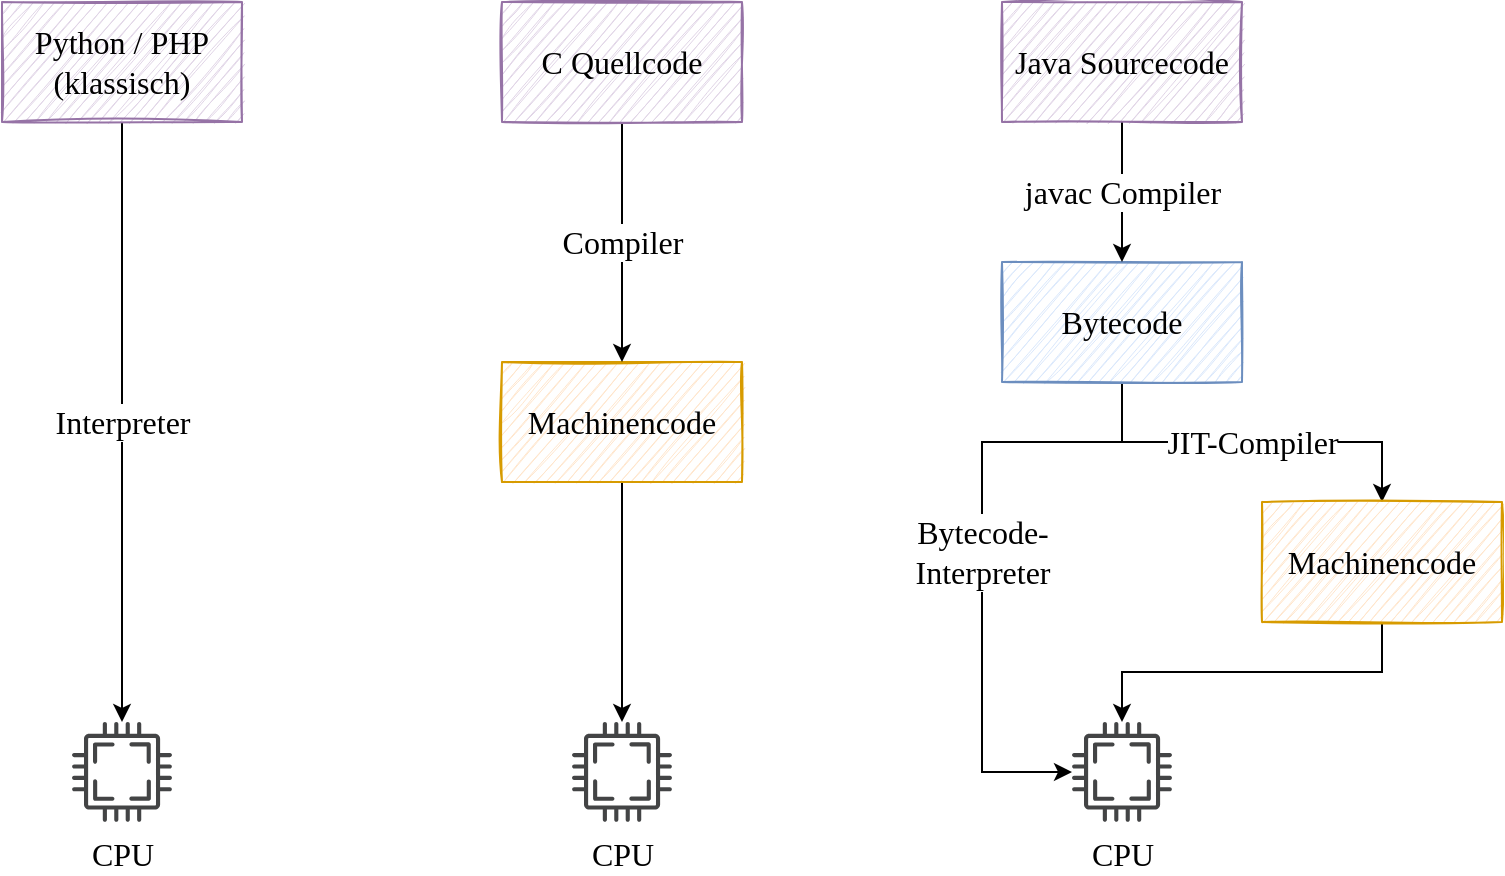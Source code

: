 <mxfile version="20.0.1" type="github">
  <diagram id="bkeCw8k-gttlSstKwu0c" name="Page-1">
    <mxGraphModel dx="964" dy="805" grid="1" gridSize="10" guides="1" tooltips="1" connect="1" arrows="1" fold="1" page="1" pageScale="1" pageWidth="827" pageHeight="1169" math="0" shadow="0">
      <root>
        <mxCell id="0" />
        <mxCell id="1" parent="0" />
        <mxCell id="R6XTG78PX4AQXP1k42IL-11" style="edgeStyle=orthogonalEdgeStyle;rounded=0;orthogonalLoop=1;jettySize=auto;html=1;exitX=0.5;exitY=1;exitDx=0;exitDy=0;fontSize=16;fontFamily=Comic Sans MS;" edge="1" parent="1" source="R6XTG78PX4AQXP1k42IL-2" target="R6XTG78PX4AQXP1k42IL-7">
          <mxGeometry relative="1" as="geometry" />
        </mxCell>
        <mxCell id="R6XTG78PX4AQXP1k42IL-2" value="Machinencode" style="rounded=0;whiteSpace=wrap;html=1;sketch=1;fillColor=#ffe6cc;strokeColor=#d79b00;fontSize=16;fontFamily=Comic Sans MS;" vertex="1" parent="1">
          <mxGeometry x="292" y="330" width="120" height="60" as="geometry" />
        </mxCell>
        <mxCell id="R6XTG78PX4AQXP1k42IL-16" value="JIT-Compiler" style="edgeStyle=orthogonalEdgeStyle;rounded=0;orthogonalLoop=1;jettySize=auto;html=1;exitX=0.5;exitY=1;exitDx=0;exitDy=0;entryX=0.5;entryY=0;entryDx=0;entryDy=0;fontSize=16;fontFamily=Comic Sans MS;" edge="1" parent="1" source="R6XTG78PX4AQXP1k42IL-3" target="R6XTG78PX4AQXP1k42IL-15">
          <mxGeometry relative="1" as="geometry">
            <Array as="points">
              <mxPoint x="602" y="370" />
              <mxPoint x="732" y="370" />
            </Array>
          </mxGeometry>
        </mxCell>
        <mxCell id="R6XTG78PX4AQXP1k42IL-19" value="Bytecode-&lt;br&gt;Interpreter" style="edgeStyle=orthogonalEdgeStyle;rounded=0;orthogonalLoop=1;jettySize=auto;html=1;exitX=0.5;exitY=1;exitDx=0;exitDy=0;fontSize=16;fontFamily=Comic Sans MS;" edge="1" parent="1" source="R6XTG78PX4AQXP1k42IL-3" target="R6XTG78PX4AQXP1k42IL-14">
          <mxGeometry relative="1" as="geometry">
            <mxPoint x="532" y="440" as="targetPoint" />
            <Array as="points">
              <mxPoint x="602" y="370" />
              <mxPoint x="532" y="370" />
              <mxPoint x="532" y="535" />
            </Array>
          </mxGeometry>
        </mxCell>
        <mxCell id="R6XTG78PX4AQXP1k42IL-3" value="Bytecode" style="rounded=0;whiteSpace=wrap;html=1;sketch=1;fillColor=#dae8fc;strokeColor=#6c8ebf;fontSize=16;fontFamily=Comic Sans MS;" vertex="1" parent="1">
          <mxGeometry x="542" y="280" width="120" height="60" as="geometry" />
        </mxCell>
        <mxCell id="R6XTG78PX4AQXP1k42IL-9" value="Compiler" style="edgeStyle=orthogonalEdgeStyle;rounded=0;orthogonalLoop=1;jettySize=auto;html=1;exitX=0.5;exitY=1;exitDx=0;exitDy=0;entryX=0.5;entryY=0;entryDx=0;entryDy=0;fontSize=16;fontFamily=Comic Sans MS;" edge="1" parent="1" source="R6XTG78PX4AQXP1k42IL-4" target="R6XTG78PX4AQXP1k42IL-2">
          <mxGeometry relative="1" as="geometry" />
        </mxCell>
        <mxCell id="R6XTG78PX4AQXP1k42IL-4" value="C Quellcode" style="rounded=0;whiteSpace=wrap;html=1;sketch=1;fillColor=#e1d5e7;strokeColor=#9673a6;fontSize=16;fontFamily=Comic Sans MS;" vertex="1" parent="1">
          <mxGeometry x="292" y="150" width="120" height="60" as="geometry" />
        </mxCell>
        <mxCell id="R6XTG78PX4AQXP1k42IL-7" value="CPU" style="sketch=0;pointerEvents=1;shadow=0;dashed=0;html=1;strokeColor=none;fillColor=#434445;aspect=fixed;labelPosition=center;verticalLabelPosition=bottom;verticalAlign=top;align=center;outlineConnect=0;shape=mxgraph.vvd.cpu;fontSize=16;fontFamily=Comic Sans MS;" vertex="1" parent="1">
          <mxGeometry x="327" y="510" width="50" height="50" as="geometry" />
        </mxCell>
        <mxCell id="R6XTG78PX4AQXP1k42IL-13" value="javac Compiler" style="edgeStyle=orthogonalEdgeStyle;rounded=0;orthogonalLoop=1;jettySize=auto;html=1;exitX=0.5;exitY=1;exitDx=0;exitDy=0;fontSize=16;fontFamily=Comic Sans MS;" edge="1" parent="1" source="R6XTG78PX4AQXP1k42IL-12" target="R6XTG78PX4AQXP1k42IL-3">
          <mxGeometry relative="1" as="geometry" />
        </mxCell>
        <mxCell id="R6XTG78PX4AQXP1k42IL-12" value="Java Sourcecode" style="rounded=0;whiteSpace=wrap;html=1;sketch=1;fillColor=#e1d5e7;strokeColor=#9673a6;fontSize=16;fontFamily=Comic Sans MS;" vertex="1" parent="1">
          <mxGeometry x="542" y="150" width="120" height="60" as="geometry" />
        </mxCell>
        <mxCell id="R6XTG78PX4AQXP1k42IL-14" value="CPU" style="sketch=0;pointerEvents=1;shadow=0;dashed=0;html=1;strokeColor=none;fillColor=#434445;aspect=fixed;labelPosition=center;verticalLabelPosition=bottom;verticalAlign=top;align=center;outlineConnect=0;shape=mxgraph.vvd.cpu;fontSize=16;fontFamily=Comic Sans MS;" vertex="1" parent="1">
          <mxGeometry x="577" y="510" width="50" height="50" as="geometry" />
        </mxCell>
        <mxCell id="R6XTG78PX4AQXP1k42IL-17" style="edgeStyle=orthogonalEdgeStyle;rounded=0;orthogonalLoop=1;jettySize=auto;html=1;exitX=0.5;exitY=1;exitDx=0;exitDy=0;fontSize=16;fontFamily=Comic Sans MS;" edge="1" parent="1" source="R6XTG78PX4AQXP1k42IL-15" target="R6XTG78PX4AQXP1k42IL-14">
          <mxGeometry relative="1" as="geometry" />
        </mxCell>
        <mxCell id="R6XTG78PX4AQXP1k42IL-15" value="Machinencode" style="rounded=0;whiteSpace=wrap;html=1;sketch=1;fillColor=#ffe6cc;strokeColor=#d79b00;fontSize=16;fontFamily=Comic Sans MS;" vertex="1" parent="1">
          <mxGeometry x="672" y="400" width="120" height="60" as="geometry" />
        </mxCell>
        <mxCell id="R6XTG78PX4AQXP1k42IL-22" value="Interpreter" style="edgeStyle=orthogonalEdgeStyle;rounded=0;orthogonalLoop=1;jettySize=auto;html=1;exitX=0.5;exitY=1;exitDx=0;exitDy=0;fontSize=16;fontFamily=Comic Sans MS;" edge="1" parent="1" source="R6XTG78PX4AQXP1k42IL-20" target="R6XTG78PX4AQXP1k42IL-21">
          <mxGeometry relative="1" as="geometry" />
        </mxCell>
        <mxCell id="R6XTG78PX4AQXP1k42IL-20" value="Python / PHP&lt;br&gt;(klassisch)" style="rounded=0;whiteSpace=wrap;html=1;sketch=1;fillColor=#e1d5e7;strokeColor=#9673a6;fontSize=16;fontFamily=Comic Sans MS;" vertex="1" parent="1">
          <mxGeometry x="42" y="150" width="120" height="60" as="geometry" />
        </mxCell>
        <mxCell id="R6XTG78PX4AQXP1k42IL-21" value="CPU" style="sketch=0;pointerEvents=1;shadow=0;dashed=0;html=1;strokeColor=none;fillColor=#434445;aspect=fixed;labelPosition=center;verticalLabelPosition=bottom;verticalAlign=top;align=center;outlineConnect=0;shape=mxgraph.vvd.cpu;fontSize=16;fontFamily=Comic Sans MS;" vertex="1" parent="1">
          <mxGeometry x="77" y="510" width="50" height="50" as="geometry" />
        </mxCell>
      </root>
    </mxGraphModel>
  </diagram>
</mxfile>
